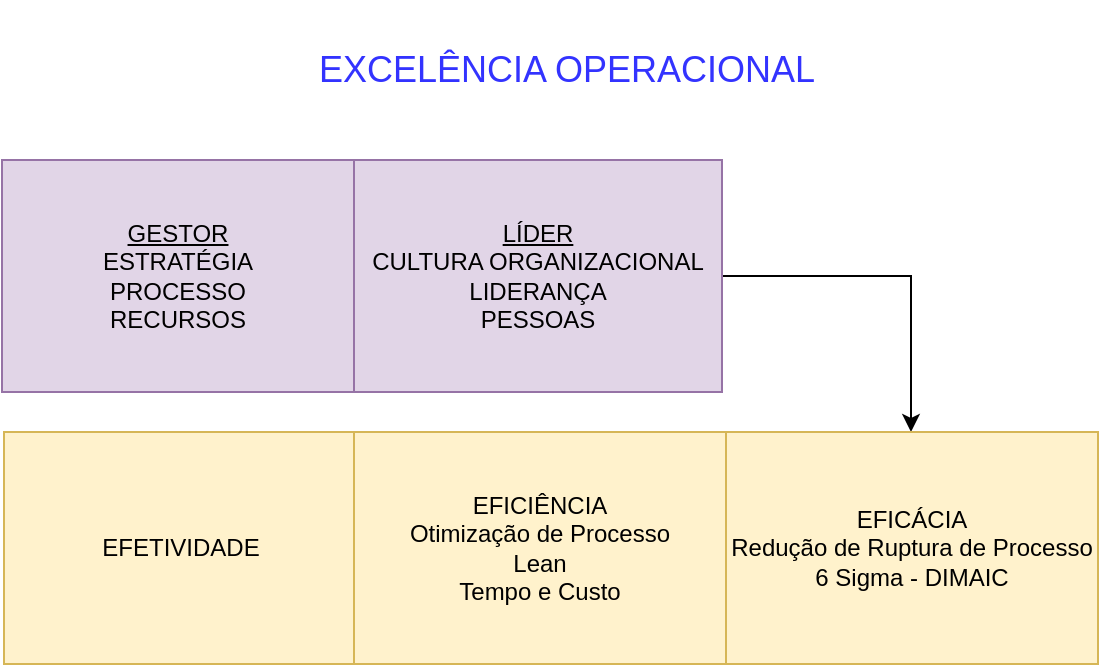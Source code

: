 <mxfile version="27.1.4">
  <diagram name="Página-1" id="as40btJ54e6DwOAYy4ld">
    <mxGraphModel dx="1034" dy="570" grid="0" gridSize="10" guides="1" tooltips="1" connect="1" arrows="1" fold="1" page="1" pageScale="1" pageWidth="840" pageHeight="400" math="0" shadow="0">
      <root>
        <mxCell id="0" />
        <mxCell id="1" parent="0" />
        <mxCell id="COEKGmfpDfsZIMyPhy94-3" value="&lt;span style=&quot;font-size: 18px;&quot;&gt;EXCELÊNCIA OPERACIONAL&lt;/span&gt;" style="text;html=1;align=center;verticalAlign=middle;whiteSpace=wrap;rounded=0;fontColor=#3333FF;" vertex="1" parent="1">
          <mxGeometry x="264" y="24" width="297" height="70" as="geometry" />
        </mxCell>
        <mxCell id="COEKGmfpDfsZIMyPhy94-66" value="&lt;u&gt;GESTOR&lt;/u&gt;&lt;div&gt;ESTRATÉGIA&lt;/div&gt;&lt;div&gt;PROCESSO&lt;/div&gt;&lt;div&gt;RECURSOS&lt;/div&gt;" style="rounded=0;whiteSpace=wrap;html=1;fillColor=#e1d5e7;strokeColor=#9673a6;" vertex="1" parent="1">
          <mxGeometry x="130" y="104" width="176" height="116" as="geometry" />
        </mxCell>
        <mxCell id="COEKGmfpDfsZIMyPhy94-67" value="" style="rounded=0;whiteSpace=wrap;html=1;fillColor=#e1d5e7;strokeColor=#9673a6;" vertex="1" parent="1">
          <mxGeometry x="308" y="104" width="160" height="116" as="geometry" />
        </mxCell>
        <mxCell id="COEKGmfpDfsZIMyPhy94-68" value="EFETIVIDADE" style="rounded=0;whiteSpace=wrap;html=1;fillColor=#fff2cc;strokeColor=#d6b656;" vertex="1" parent="1">
          <mxGeometry x="131" y="240" width="177" height="116" as="geometry" />
        </mxCell>
        <mxCell id="COEKGmfpDfsZIMyPhy94-69" value="EFICIÊNCIA&amp;nbsp;" style="rounded=0;whiteSpace=wrap;html=1;fillColor=#fff2cc;strokeColor=#d6b656;" vertex="1" parent="1">
          <mxGeometry x="306" y="240" width="191" height="116" as="geometry" />
        </mxCell>
        <mxCell id="COEKGmfpDfsZIMyPhy94-70" value="" style="rounded=0;whiteSpace=wrap;html=1;fillColor=#fff2cc;strokeColor=#d6b656;" vertex="1" parent="1">
          <mxGeometry x="492" y="240" width="185" height="116" as="geometry" />
        </mxCell>
        <mxCell id="COEKGmfpDfsZIMyPhy94-72" style="edgeStyle=orthogonalEdgeStyle;rounded=0;orthogonalLoop=1;jettySize=auto;html=1;entryX=0.5;entryY=0;entryDx=0;entryDy=0;exitX=1;exitY=0.5;exitDx=0;exitDy=0;" edge="1" parent="1" source="COEKGmfpDfsZIMyPhy94-71" target="COEKGmfpDfsZIMyPhy94-70">
          <mxGeometry relative="1" as="geometry">
            <mxPoint x="548" y="228" as="targetPoint" />
          </mxGeometry>
        </mxCell>
        <mxCell id="COEKGmfpDfsZIMyPhy94-71" value="&lt;u&gt;LÍDER&lt;/u&gt;&lt;br&gt;&lt;div&gt;CULTURA ORGANIZACIONAL&lt;/div&gt;&lt;div&gt;LIDERANÇA&lt;/div&gt;&lt;div&gt;PESSOAS&lt;/div&gt;" style="rounded=0;whiteSpace=wrap;html=1;fillColor=#e1d5e7;strokeColor=#9673a6;" vertex="1" parent="1">
          <mxGeometry x="306" y="104" width="184" height="116" as="geometry" />
        </mxCell>
        <mxCell id="COEKGmfpDfsZIMyPhy94-73" value="EFICIÊNCIA&lt;br&gt;&lt;div&gt;Otimização de Processo&lt;/div&gt;&lt;div&gt;&lt;span style=&quot;background-color: transparent; color: light-dark(rgb(0, 0, 0), rgb(255, 255, 255));&quot;&gt;Lean&lt;/span&gt;&lt;/div&gt;&lt;div&gt;&lt;span style=&quot;background-color: transparent; color: light-dark(rgb(0, 0, 0), rgb(255, 255, 255));&quot;&gt;Tempo e Custo&lt;/span&gt;&lt;/div&gt;" style="rounded=0;whiteSpace=wrap;html=1;fillColor=#fff2cc;strokeColor=#d6b656;" vertex="1" parent="1">
          <mxGeometry x="306" y="240" width="186" height="116" as="geometry" />
        </mxCell>
        <mxCell id="COEKGmfpDfsZIMyPhy94-74" value="EFICÁCIA&lt;br&gt;&lt;div&gt;Redução de Ruptura de Processo&lt;/div&gt;&lt;div&gt;6 Sigma - DIMAIC&lt;/div&gt;" style="rounded=0;whiteSpace=wrap;html=1;fillColor=#fff2cc;strokeColor=#d6b656;" vertex="1" parent="1">
          <mxGeometry x="492" y="240" width="186" height="116" as="geometry" />
        </mxCell>
      </root>
    </mxGraphModel>
  </diagram>
</mxfile>

